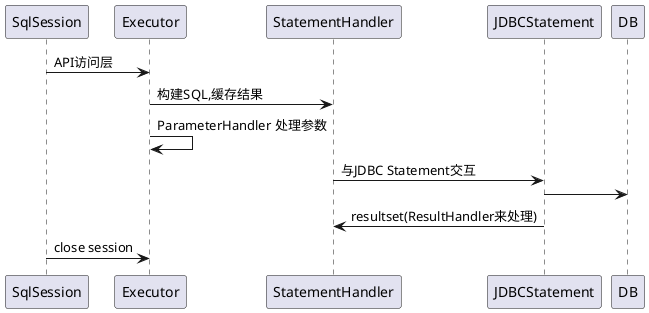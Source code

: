 @startuml
SqlSession -> Executor: API访问层
Executor -> StatementHandler: 构建SQL,缓存结果
Executor -> Executor: ParameterHandler 处理参数
StatementHandler -> JDBCStatement: 与JDBC Statement交互
JDBCStatement -> DB:
JDBCStatement -> StatementHandler: resultset(ResultHandler来处理)

SqlSession -> Executor: close session


@enduml